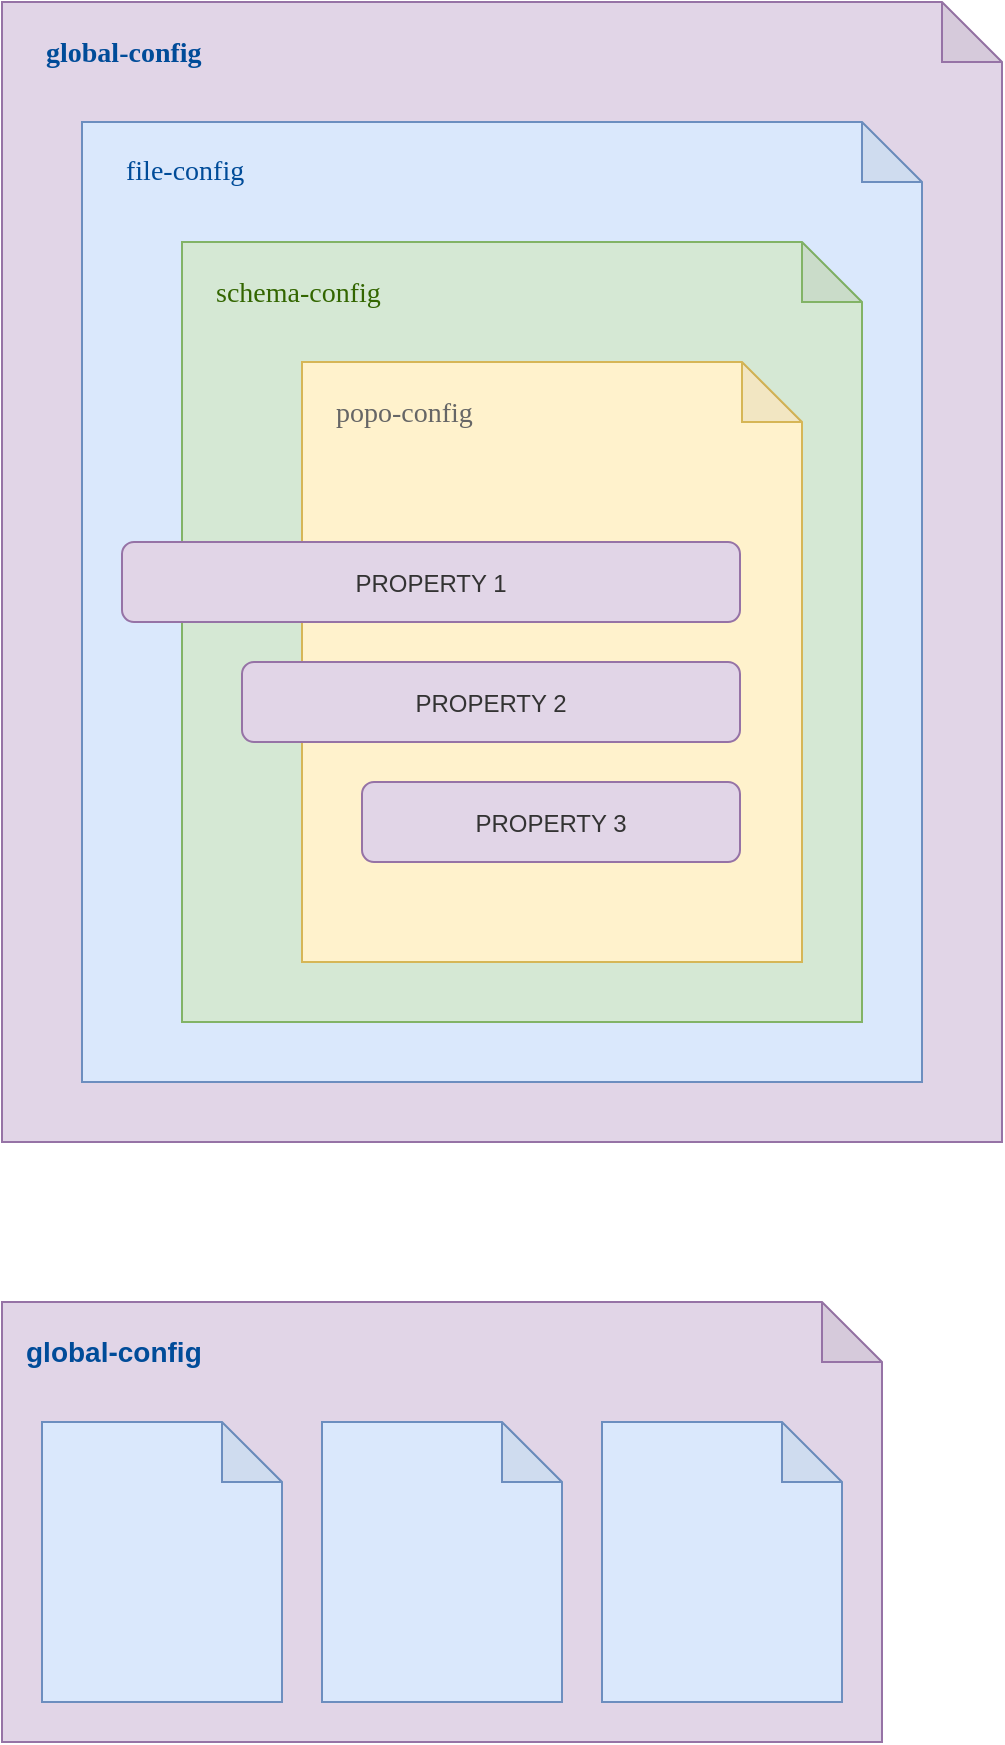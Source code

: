 <mxfile version="12.9.9" type="device"><diagram id="-3GmdriAmQsCetMOQkWB" name="Page-1"><mxGraphModel dx="946" dy="602" grid="1" gridSize="10" guides="1" tooltips="1" connect="1" arrows="1" fold="1" page="1" pageScale="1" pageWidth="827" pageHeight="1169" math="0" shadow="0"><root><mxCell id="0"/><mxCell id="1" parent="0"/><mxCell id="fj6YLL9EGd8cbGmBeBH--3" value="" style="shape=note;whiteSpace=wrap;html=1;backgroundOutline=1;darkOpacity=0.05;fillColor=#e1d5e7;strokeColor=#9673a6;" parent="1" vertex="1"><mxGeometry width="500" height="570" as="geometry"/></mxCell><mxCell id="fj6YLL9EGd8cbGmBeBH--4" value="&lt;div style=&quot;text-align: center ; font-size: 14px&quot;&gt;&lt;font face=&quot;Verdana&quot;&gt;global-config&lt;/font&gt;&lt;/div&gt;" style="text;whiteSpace=wrap;html=1;fontSize=14;fontStyle=1;fillColor=none;fontColor=#004C99;" parent="1" vertex="1"><mxGeometry x="20" y="10" width="210" height="30" as="geometry"/></mxCell><mxCell id="fj6YLL9EGd8cbGmBeBH--5" value="" style="shape=note;whiteSpace=wrap;html=1;backgroundOutline=1;darkOpacity=0.05;fillColor=#e1d5e7;strokeColor=#9673a6;" parent="1" vertex="1"><mxGeometry y="650" width="440" height="220" as="geometry"/></mxCell><mxCell id="fj6YLL9EGd8cbGmBeBH--6" value="&lt;div style=&quot;text-align: center ; font-size: 14px&quot;&gt;&lt;font face=&quot;helvetica&quot;&gt;global-config&lt;/font&gt;&lt;/div&gt;" style="text;whiteSpace=wrap;html=1;fontSize=14;fontStyle=1;fillColor=none;fontColor=#004C99;" parent="1" vertex="1"><mxGeometry x="10" y="660" width="210" height="30" as="geometry"/></mxCell><mxCell id="fj6YLL9EGd8cbGmBeBH--7" value="" style="shape=note;whiteSpace=wrap;html=1;backgroundOutline=1;darkOpacity=0.05;fillColor=#dae8fc;strokeColor=#6c8ebf;" parent="1" vertex="1"><mxGeometry x="20" y="710" width="120" height="140" as="geometry"/></mxCell><mxCell id="fj6YLL9EGd8cbGmBeBH--8" value="" style="shape=note;whiteSpace=wrap;html=1;backgroundOutline=1;darkOpacity=0.05;fillColor=#dae8fc;strokeColor=#6c8ebf;" parent="1" vertex="1"><mxGeometry x="160" y="710" width="120" height="140" as="geometry"/></mxCell><mxCell id="fj6YLL9EGd8cbGmBeBH--9" value="" style="shape=note;whiteSpace=wrap;html=1;backgroundOutline=1;darkOpacity=0.05;fillColor=#dae8fc;strokeColor=#6c8ebf;" parent="1" vertex="1"><mxGeometry x="300" y="710" width="120" height="140" as="geometry"/></mxCell><mxCell id="M8EVZEfW8uQqi6j2UQcg-3" value="" style="shape=note;whiteSpace=wrap;html=1;backgroundOutline=1;darkOpacity=0.05;fillColor=#dae8fc;strokeColor=#6c8ebf;" parent="1" vertex="1"><mxGeometry x="40" y="60" width="420" height="480" as="geometry"/></mxCell><mxCell id="M8EVZEfW8uQqi6j2UQcg-4" value="&lt;div style=&quot;font-size: 14px&quot;&gt;&lt;span style=&quot;font-size: 14px ; font-style: normal ; letter-spacing: normal ; text-align: center ; text-indent: 0px ; text-transform: none ; word-spacing: 0px ; float: none ; display: inline&quot;&gt;&lt;font&gt;file-config&lt;/font&gt;&lt;/span&gt;&lt;/div&gt;" style="text;whiteSpace=wrap;html=1;fontSize=14;fontStyle=0;fillColor=none;fontColor=#004C99;fontFamily=Verdana;" parent="1" vertex="1"><mxGeometry x="60" y="70" width="210" height="30" as="geometry"/></mxCell><mxCell id="M8EVZEfW8uQqi6j2UQcg-5" value="" style="shape=note;whiteSpace=wrap;html=1;backgroundOutline=1;darkOpacity=0.05;fillColor=#d5e8d4;strokeColor=#82b366;" parent="1" vertex="1"><mxGeometry x="90" y="120" width="340" height="390" as="geometry"/></mxCell><mxCell id="M8EVZEfW8uQqi6j2UQcg-6" value="&lt;div style=&quot;font-size: 14px&quot;&gt;&lt;span style=&quot;font-size: 14px ; font-style: normal ; letter-spacing: normal ; text-align: center ; text-indent: 0px ; text-transform: none ; word-spacing: 0px ; float: none ; display: inline&quot;&gt;&lt;font face=&quot;Verdana&quot;&gt;schema-config&lt;/font&gt;&lt;/span&gt;&lt;/div&gt;" style="text;whiteSpace=wrap;html=1;fontSize=14;fontStyle=0;fillColor=none;fontColor=#336600;" parent="1" vertex="1"><mxGeometry x="104.5" y="130" width="220" height="30" as="geometry"/></mxCell><mxCell id="M8EVZEfW8uQqi6j2UQcg-8" value="" style="shape=note;whiteSpace=wrap;html=1;backgroundOutline=1;darkOpacity=0.05;fillColor=#fff2cc;strokeColor=#d6b656;" parent="1" vertex="1"><mxGeometry x="150" y="180" width="250" height="300" as="geometry"/></mxCell><mxCell id="M8EVZEfW8uQqi6j2UQcg-9" value="&lt;div style=&quot;font-size: 14px&quot;&gt;&lt;span style=&quot;font-size: 14px ; font-style: normal ; letter-spacing: normal ; text-align: center ; text-indent: 0px ; text-transform: none ; word-spacing: 0px ; float: none ; display: inline&quot;&gt;&lt;font face=&quot;Verdana&quot;&gt;popo-config&lt;/font&gt;&lt;/span&gt;&lt;/div&gt;" style="text;whiteSpace=wrap;html=1;fontSize=14;fontStyle=0;fillColor=none;fontColor=#666666;" parent="1" vertex="1"><mxGeometry x="165" y="190" width="220" height="30" as="geometry"/></mxCell><mxCell id="M8EVZEfW8uQqi6j2UQcg-10" value="PROPERTY 1" style="rounded=1;fillColor=#e1d5e7;fontSize=12;strokeColor=#9673a6;fontColor=#333333;" parent="1" vertex="1"><mxGeometry x="60" y="270" width="309" height="40" as="geometry"/></mxCell><mxCell id="M8EVZEfW8uQqi6j2UQcg-11" value="PROPERTY 2" style="rounded=1;fillColor=#e1d5e7;fontSize=12;strokeColor=#9673a6;fontColor=#333333;" parent="1" vertex="1"><mxGeometry x="120" y="330" width="249" height="40" as="geometry"/></mxCell><mxCell id="M8EVZEfW8uQqi6j2UQcg-12" value="PROPERTY 3" style="rounded=1;fillColor=#e1d5e7;fontSize=12;strokeColor=#9673a6;fontColor=#333333;" parent="1" vertex="1"><mxGeometry x="180" y="390" width="189" height="40" as="geometry"/></mxCell></root></mxGraphModel></diagram></mxfile>
